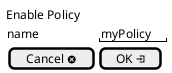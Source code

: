@startuml

salt
{
  Enable Policy
  {
      name | "myPolicy"
      [ Cancel <&circle-x>] | [ OK <&account-login> ]
  }
}

@enduml
